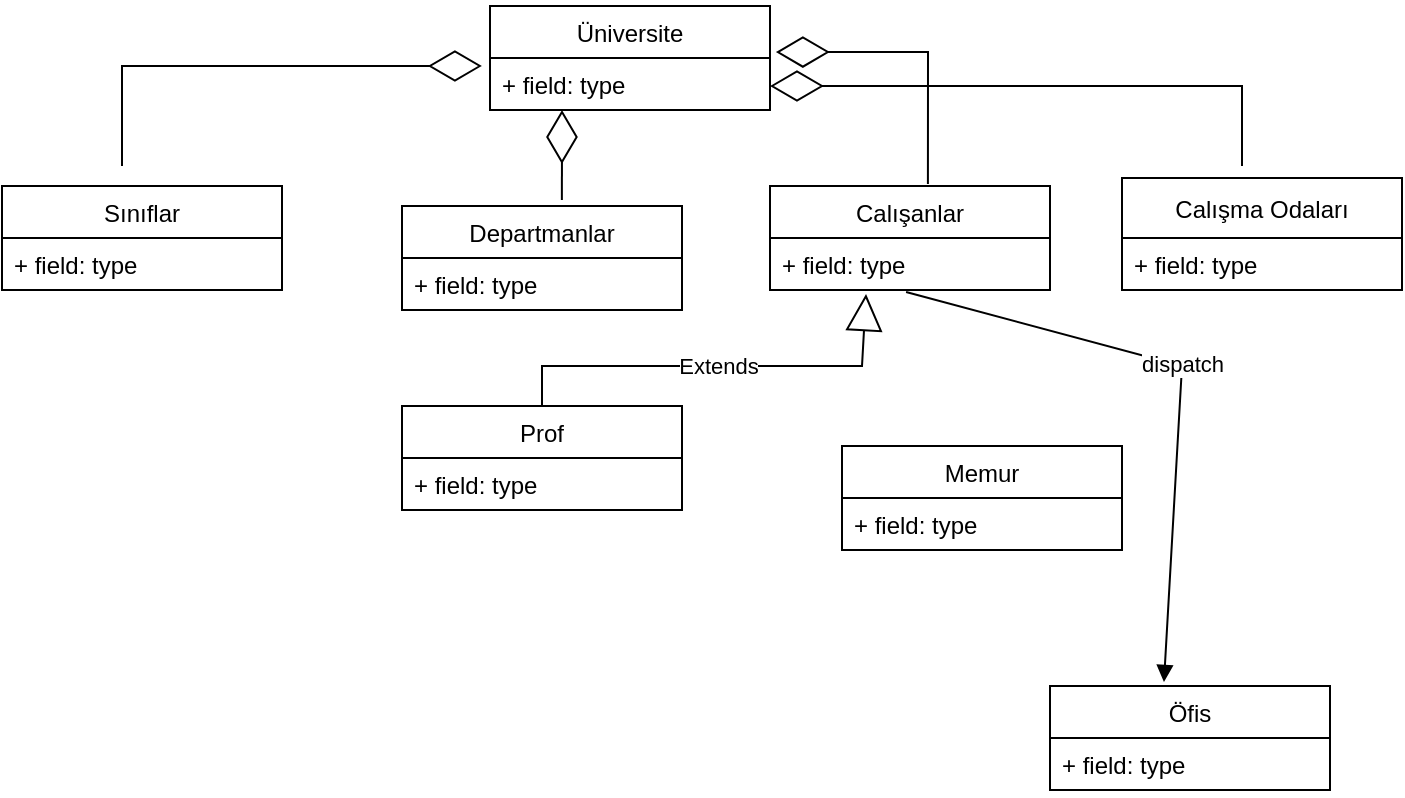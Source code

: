 <mxfile version="20.3.7" type="github">
  <diagram id="bophtDkSAnxqIWFmkw5c" name="Sayfa -1">
    <mxGraphModel dx="868" dy="482" grid="1" gridSize="10" guides="1" tooltips="1" connect="1" arrows="1" fold="1" page="1" pageScale="1" pageWidth="827" pageHeight="1169" math="0" shadow="0">
      <root>
        <mxCell id="0" />
        <mxCell id="1" parent="0" />
        <mxCell id="xen0vVQlNRW4A-57HRjQ-5" value="Üniversite" style="swimlane;fontStyle=0;childLayout=stackLayout;horizontal=1;startSize=26;fillColor=none;horizontalStack=0;resizeParent=1;resizeParentMax=0;resizeLast=0;collapsible=1;marginBottom=0;" parent="1" vertex="1">
          <mxGeometry x="344" y="40" width="140" height="52" as="geometry" />
        </mxCell>
        <mxCell id="xen0vVQlNRW4A-57HRjQ-6" value="+ field: type" style="text;strokeColor=none;fillColor=none;align=left;verticalAlign=top;spacingLeft=4;spacingRight=4;overflow=hidden;rotatable=0;points=[[0,0.5],[1,0.5]];portConstraint=eastwest;" parent="xen0vVQlNRW4A-57HRjQ-5" vertex="1">
          <mxGeometry y="26" width="140" height="26" as="geometry" />
        </mxCell>
        <mxCell id="xen0vVQlNRW4A-57HRjQ-9" value="Calışma Odaları" style="swimlane;fontStyle=0;childLayout=stackLayout;horizontal=1;startSize=30;fillColor=none;horizontalStack=0;resizeParent=1;resizeParentMax=0;resizeLast=0;collapsible=1;marginBottom=0;" parent="1" vertex="1">
          <mxGeometry x="660" y="126" width="140" height="56" as="geometry" />
        </mxCell>
        <mxCell id="xen0vVQlNRW4A-57HRjQ-10" value="+ field: type" style="text;strokeColor=none;fillColor=none;align=left;verticalAlign=top;spacingLeft=4;spacingRight=4;overflow=hidden;rotatable=0;points=[[0,0.5],[1,0.5]];portConstraint=eastwest;" parent="xen0vVQlNRW4A-57HRjQ-9" vertex="1">
          <mxGeometry y="30" width="140" height="26" as="geometry" />
        </mxCell>
        <mxCell id="xen0vVQlNRW4A-57HRjQ-11" value="Departmanlar" style="swimlane;fontStyle=0;childLayout=stackLayout;horizontal=1;startSize=26;fillColor=none;horizontalStack=0;resizeParent=1;resizeParentMax=0;resizeLast=0;collapsible=1;marginBottom=0;" parent="1" vertex="1">
          <mxGeometry x="300" y="140" width="140" height="52" as="geometry" />
        </mxCell>
        <mxCell id="xen0vVQlNRW4A-57HRjQ-12" value="+ field: type" style="text;strokeColor=none;fillColor=none;align=left;verticalAlign=top;spacingLeft=4;spacingRight=4;overflow=hidden;rotatable=0;points=[[0,0.5],[1,0.5]];portConstraint=eastwest;" parent="xen0vVQlNRW4A-57HRjQ-11" vertex="1">
          <mxGeometry y="26" width="140" height="26" as="geometry" />
        </mxCell>
        <mxCell id="xen0vVQlNRW4A-57HRjQ-13" value="Sınıflar" style="swimlane;fontStyle=0;childLayout=stackLayout;horizontal=1;startSize=26;fillColor=none;horizontalStack=0;resizeParent=1;resizeParentMax=0;resizeLast=0;collapsible=1;marginBottom=0;" parent="1" vertex="1">
          <mxGeometry x="100" y="130" width="140" height="52" as="geometry" />
        </mxCell>
        <mxCell id="xen0vVQlNRW4A-57HRjQ-14" value="+ field: type" style="text;strokeColor=none;fillColor=none;align=left;verticalAlign=top;spacingLeft=4;spacingRight=4;overflow=hidden;rotatable=0;points=[[0,0.5],[1,0.5]];portConstraint=eastwest;" parent="xen0vVQlNRW4A-57HRjQ-13" vertex="1">
          <mxGeometry y="26" width="140" height="26" as="geometry" />
        </mxCell>
        <mxCell id="xen0vVQlNRW4A-57HRjQ-15" value="Calışanlar" style="swimlane;fontStyle=0;childLayout=stackLayout;horizontal=1;startSize=26;fillColor=none;horizontalStack=0;resizeParent=1;resizeParentMax=0;resizeLast=0;collapsible=1;marginBottom=0;" parent="1" vertex="1">
          <mxGeometry x="484" y="130" width="140" height="52" as="geometry" />
        </mxCell>
        <mxCell id="xen0vVQlNRW4A-57HRjQ-16" value="+ field: type" style="text;strokeColor=none;fillColor=none;align=left;verticalAlign=top;spacingLeft=4;spacingRight=4;overflow=hidden;rotatable=0;points=[[0,0.5],[1,0.5]];portConstraint=eastwest;" parent="xen0vVQlNRW4A-57HRjQ-15" vertex="1">
          <mxGeometry y="26" width="140" height="26" as="geometry" />
        </mxCell>
        <mxCell id="xen0vVQlNRW4A-57HRjQ-17" value="Öfis" style="swimlane;fontStyle=0;childLayout=stackLayout;horizontal=1;startSize=26;fillColor=none;horizontalStack=0;resizeParent=1;resizeParentMax=0;resizeLast=0;collapsible=1;marginBottom=0;" parent="1" vertex="1">
          <mxGeometry x="624" y="380" width="140" height="52" as="geometry" />
        </mxCell>
        <mxCell id="xen0vVQlNRW4A-57HRjQ-18" value="+ field: type" style="text;strokeColor=none;fillColor=none;align=left;verticalAlign=top;spacingLeft=4;spacingRight=4;overflow=hidden;rotatable=0;points=[[0,0.5],[1,0.5]];portConstraint=eastwest;" parent="xen0vVQlNRW4A-57HRjQ-17" vertex="1">
          <mxGeometry y="26" width="140" height="26" as="geometry" />
        </mxCell>
        <mxCell id="xen0vVQlNRW4A-57HRjQ-21" value="Memur" style="swimlane;fontStyle=0;childLayout=stackLayout;horizontal=1;startSize=26;fillColor=none;horizontalStack=0;resizeParent=1;resizeParentMax=0;resizeLast=0;collapsible=1;marginBottom=0;" parent="1" vertex="1">
          <mxGeometry x="520" y="260" width="140" height="52" as="geometry" />
        </mxCell>
        <mxCell id="xen0vVQlNRW4A-57HRjQ-22" value="+ field: type" style="text;strokeColor=none;fillColor=none;align=left;verticalAlign=top;spacingLeft=4;spacingRight=4;overflow=hidden;rotatable=0;points=[[0,0.5],[1,0.5]];portConstraint=eastwest;" parent="xen0vVQlNRW4A-57HRjQ-21" vertex="1">
          <mxGeometry y="26" width="140" height="26" as="geometry" />
        </mxCell>
        <mxCell id="xen0vVQlNRW4A-57HRjQ-25" value="Prof" style="swimlane;fontStyle=0;childLayout=stackLayout;horizontal=1;startSize=26;fillColor=none;horizontalStack=0;resizeParent=1;resizeParentMax=0;resizeLast=0;collapsible=1;marginBottom=0;" parent="1" vertex="1">
          <mxGeometry x="300" y="240" width="140" height="52" as="geometry" />
        </mxCell>
        <mxCell id="xen0vVQlNRW4A-57HRjQ-26" value="+ field: type" style="text;strokeColor=none;fillColor=none;align=left;verticalAlign=top;spacingLeft=4;spacingRight=4;overflow=hidden;rotatable=0;points=[[0,0.5],[1,0.5]];portConstraint=eastwest;" parent="xen0vVQlNRW4A-57HRjQ-25" vertex="1">
          <mxGeometry y="26" width="140" height="26" as="geometry" />
        </mxCell>
        <mxCell id="xen0vVQlNRW4A-57HRjQ-56" value="" style="endArrow=diamondThin;endFill=0;endSize=24;html=1;rounded=0;exitX=0.571;exitY=-0.058;exitDx=0;exitDy=0;exitPerimeter=0;" parent="1" source="xen0vVQlNRW4A-57HRjQ-11" edge="1">
          <mxGeometry width="160" relative="1" as="geometry">
            <mxPoint x="380" y="130" as="sourcePoint" />
            <mxPoint x="380" y="92" as="targetPoint" />
          </mxGeometry>
        </mxCell>
        <mxCell id="xen0vVQlNRW4A-57HRjQ-61" value="" style="endArrow=diamondThin;endFill=0;endSize=24;html=1;rounded=0;entryX=-0.029;entryY=0.154;entryDx=0;entryDy=0;entryPerimeter=0;" parent="1" target="xen0vVQlNRW4A-57HRjQ-6" edge="1">
          <mxGeometry width="160" relative="1" as="geometry">
            <mxPoint x="160" y="120" as="sourcePoint" />
            <mxPoint x="140.06" y="-14.984" as="targetPoint" />
            <Array as="points">
              <mxPoint x="160" y="70" />
            </Array>
          </mxGeometry>
        </mxCell>
        <mxCell id="xen0vVQlNRW4A-57HRjQ-62" value="" style="endArrow=diamondThin;endFill=0;endSize=24;html=1;rounded=0;exitX=0.564;exitY=-0.019;exitDx=0;exitDy=0;exitPerimeter=0;entryX=1.021;entryY=-0.115;entryDx=0;entryDy=0;entryPerimeter=0;" parent="1" source="xen0vVQlNRW4A-57HRjQ-15" target="xen0vVQlNRW4A-57HRjQ-6" edge="1">
          <mxGeometry width="160" relative="1" as="geometry">
            <mxPoint x="640" y="30" as="sourcePoint" />
            <mxPoint x="640.06" y="-14.984" as="targetPoint" />
            <Array as="points">
              <mxPoint x="563" y="63" />
            </Array>
          </mxGeometry>
        </mxCell>
        <mxCell id="xen0vVQlNRW4A-57HRjQ-63" value="" style="endArrow=diamondThin;endFill=0;endSize=24;html=1;rounded=0;" parent="1" edge="1">
          <mxGeometry width="160" relative="1" as="geometry">
            <mxPoint x="720" y="120" as="sourcePoint" />
            <mxPoint x="484" y="80" as="targetPoint" />
            <Array as="points">
              <mxPoint x="720" y="80" />
            </Array>
          </mxGeometry>
        </mxCell>
        <mxCell id="xen0vVQlNRW4A-57HRjQ-67" value="dispatch" style="html=1;verticalAlign=bottom;endArrow=block;rounded=0;exitX=0.486;exitY=1.038;exitDx=0;exitDy=0;exitPerimeter=0;entryX=0.407;entryY=-0.038;entryDx=0;entryDy=0;entryPerimeter=0;" parent="1" source="xen0vVQlNRW4A-57HRjQ-16" target="xen0vVQlNRW4A-57HRjQ-17" edge="1">
          <mxGeometry width="80" relative="1" as="geometry">
            <mxPoint x="380" y="460" as="sourcePoint" />
            <mxPoint x="680" y="370" as="targetPoint" />
            <Array as="points">
              <mxPoint x="690" y="220" />
            </Array>
          </mxGeometry>
        </mxCell>
        <mxCell id="xen0vVQlNRW4A-57HRjQ-80" value="Extends" style="endArrow=block;endSize=16;endFill=0;html=1;rounded=0;exitX=0.5;exitY=0;exitDx=0;exitDy=0;entryX=0.343;entryY=1.077;entryDx=0;entryDy=0;entryPerimeter=0;" parent="1" source="xen0vVQlNRW4A-57HRjQ-25" target="xen0vVQlNRW4A-57HRjQ-16" edge="1">
          <mxGeometry width="160" relative="1" as="geometry">
            <mxPoint x="340" y="260" as="sourcePoint" />
            <mxPoint x="500" y="260" as="targetPoint" />
            <Array as="points">
              <mxPoint x="370" y="220" />
              <mxPoint x="530" y="220" />
            </Array>
          </mxGeometry>
        </mxCell>
      </root>
    </mxGraphModel>
  </diagram>
</mxfile>

